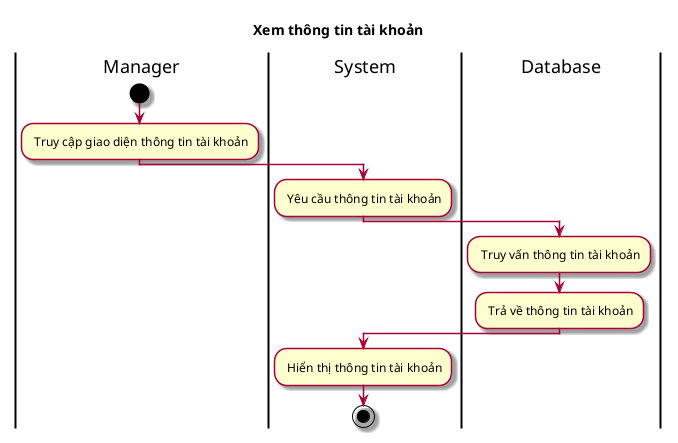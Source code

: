 @startuml ActXemThongTinTaiKhoan

skin rose
title Xem thông tin tài khoản

|Manager|
|System|
|Database|

|Manager|
start
: Truy cập giao diện thông tin tài khoản;
|System|
: Yêu cầu thông tin tài khoản;
|Database|
: Truy vấn thông tin tài khoản;
: Trả về thông tin tài khoản;
|System|
: Hiển thị thông tin tài khoản;
stop

@enduml